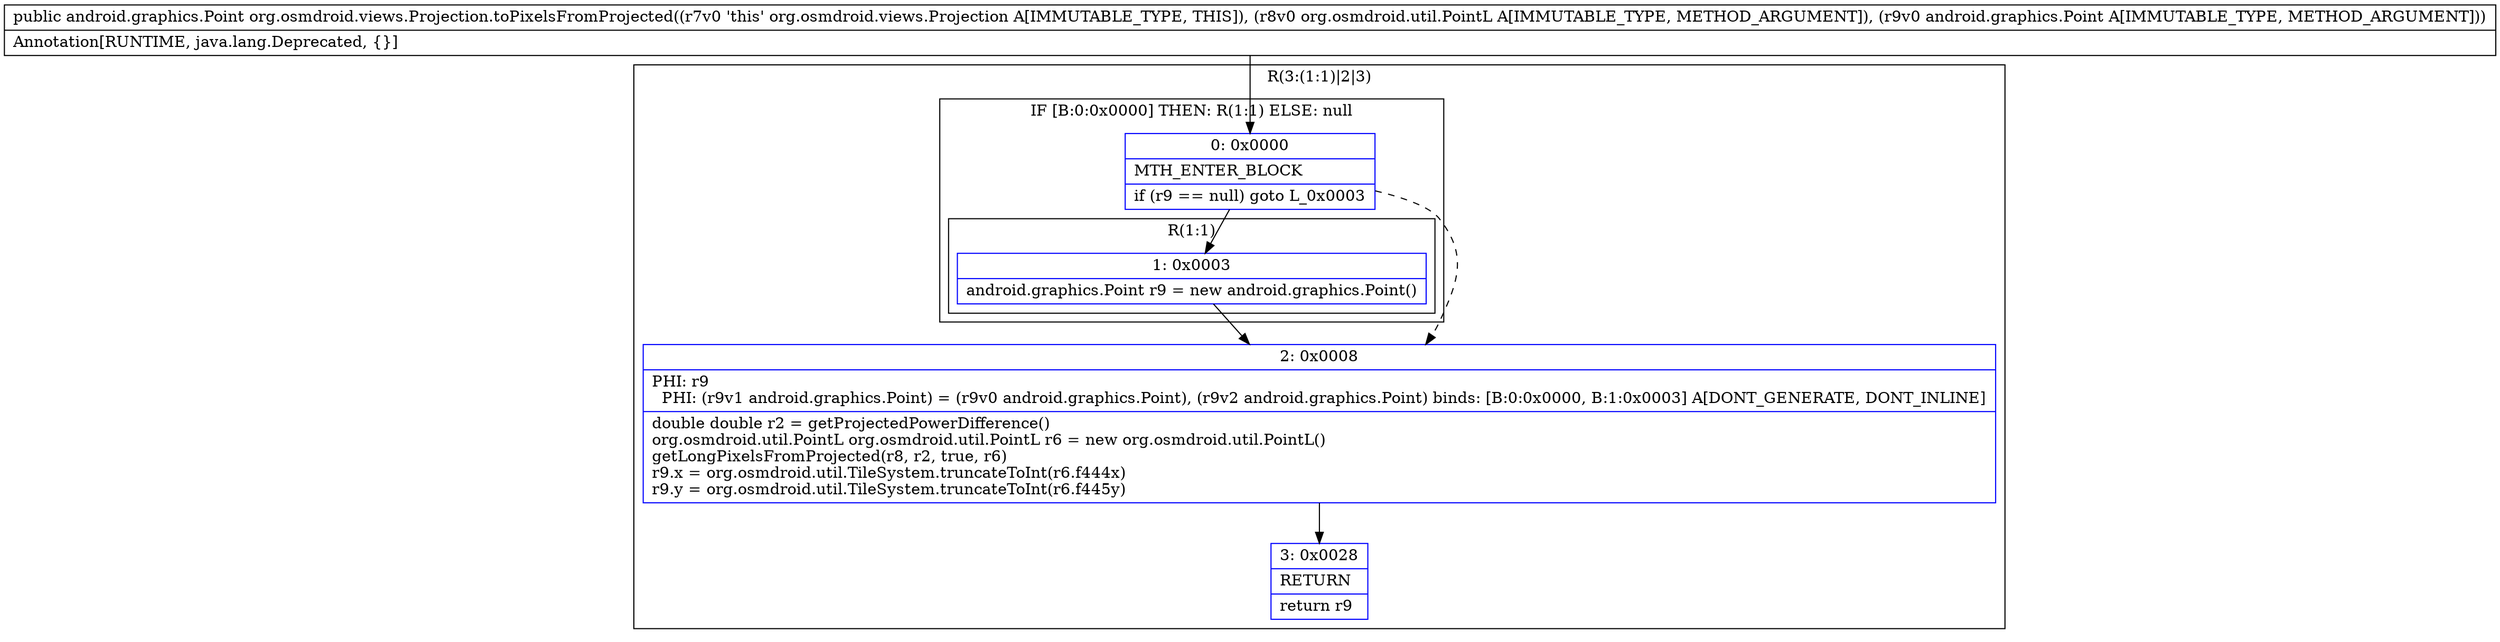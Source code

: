digraph "CFG fororg.osmdroid.views.Projection.toPixelsFromProjected(Lorg\/osmdroid\/util\/PointL;Landroid\/graphics\/Point;)Landroid\/graphics\/Point;" {
subgraph cluster_Region_206086770 {
label = "R(3:(1:1)|2|3)";
node [shape=record,color=blue];
subgraph cluster_IfRegion_1555686442 {
label = "IF [B:0:0x0000] THEN: R(1:1) ELSE: null";
node [shape=record,color=blue];
Node_0 [shape=record,label="{0\:\ 0x0000|MTH_ENTER_BLOCK\l|if (r9 == null) goto L_0x0003\l}"];
subgraph cluster_Region_1058250132 {
label = "R(1:1)";
node [shape=record,color=blue];
Node_1 [shape=record,label="{1\:\ 0x0003|android.graphics.Point r9 = new android.graphics.Point()\l}"];
}
}
Node_2 [shape=record,label="{2\:\ 0x0008|PHI: r9 \l  PHI: (r9v1 android.graphics.Point) = (r9v0 android.graphics.Point), (r9v2 android.graphics.Point) binds: [B:0:0x0000, B:1:0x0003] A[DONT_GENERATE, DONT_INLINE]\l|double double r2 = getProjectedPowerDifference()\lorg.osmdroid.util.PointL org.osmdroid.util.PointL r6 = new org.osmdroid.util.PointL()\lgetLongPixelsFromProjected(r8, r2, true, r6)\lr9.x = org.osmdroid.util.TileSystem.truncateToInt(r6.f444x)\lr9.y = org.osmdroid.util.TileSystem.truncateToInt(r6.f445y)\l}"];
Node_3 [shape=record,label="{3\:\ 0x0028|RETURN\l|return r9\l}"];
}
MethodNode[shape=record,label="{public android.graphics.Point org.osmdroid.views.Projection.toPixelsFromProjected((r7v0 'this' org.osmdroid.views.Projection A[IMMUTABLE_TYPE, THIS]), (r8v0 org.osmdroid.util.PointL A[IMMUTABLE_TYPE, METHOD_ARGUMENT]), (r9v0 android.graphics.Point A[IMMUTABLE_TYPE, METHOD_ARGUMENT]))  | Annotation[RUNTIME, java.lang.Deprecated, \{\}]\l}"];
MethodNode -> Node_0;
Node_0 -> Node_1;
Node_0 -> Node_2[style=dashed];
Node_1 -> Node_2;
Node_2 -> Node_3;
}

